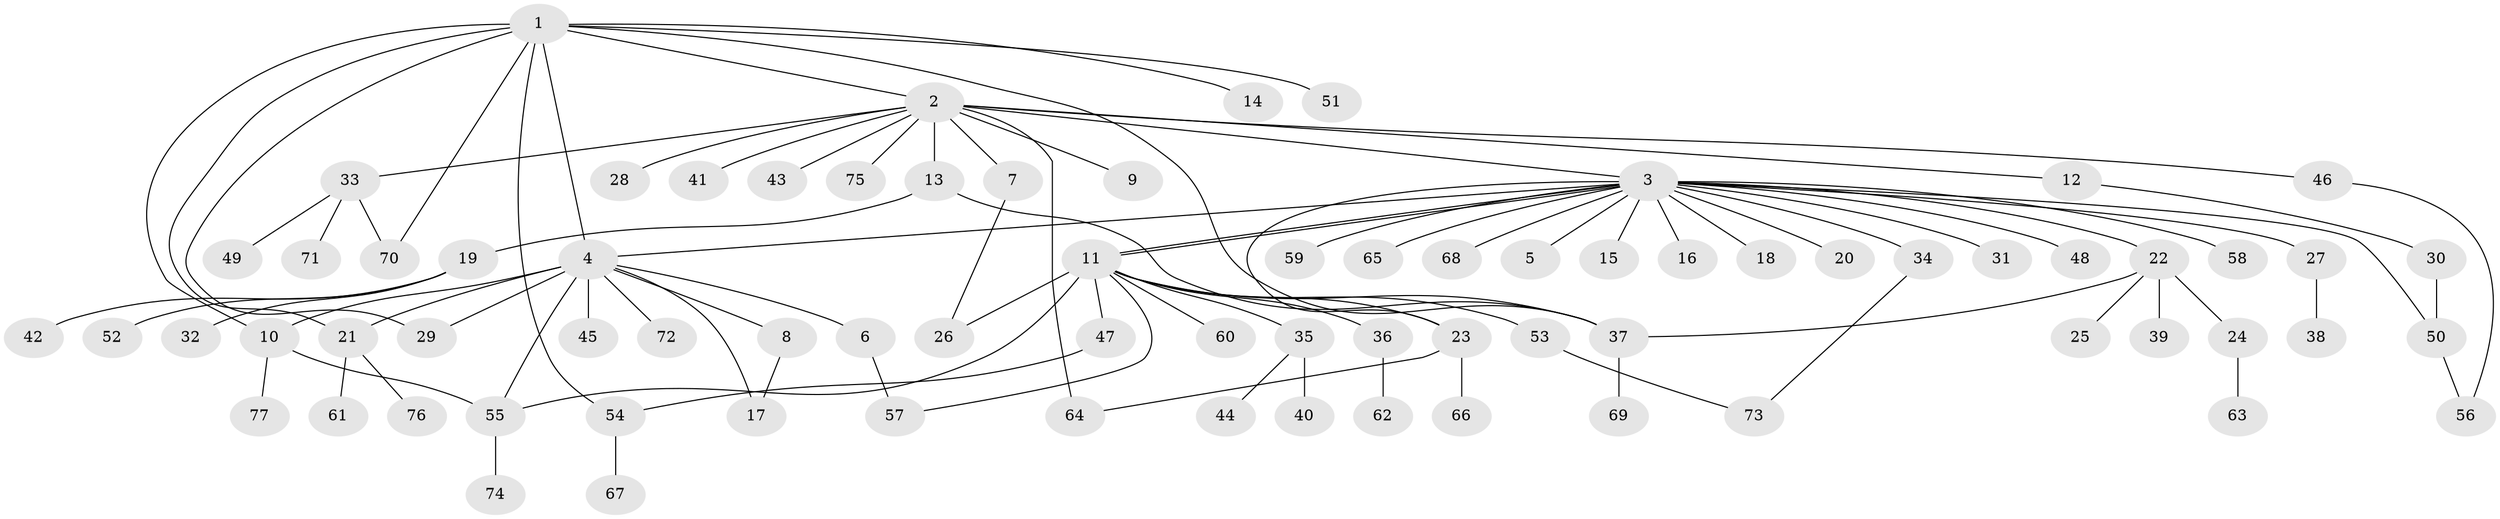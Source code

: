// Generated by graph-tools (version 1.1) at 2025/26/03/09/25 03:26:05]
// undirected, 77 vertices, 96 edges
graph export_dot {
graph [start="1"]
  node [color=gray90,style=filled];
  1;
  2;
  3;
  4;
  5;
  6;
  7;
  8;
  9;
  10;
  11;
  12;
  13;
  14;
  15;
  16;
  17;
  18;
  19;
  20;
  21;
  22;
  23;
  24;
  25;
  26;
  27;
  28;
  29;
  30;
  31;
  32;
  33;
  34;
  35;
  36;
  37;
  38;
  39;
  40;
  41;
  42;
  43;
  44;
  45;
  46;
  47;
  48;
  49;
  50;
  51;
  52;
  53;
  54;
  55;
  56;
  57;
  58;
  59;
  60;
  61;
  62;
  63;
  64;
  65;
  66;
  67;
  68;
  69;
  70;
  71;
  72;
  73;
  74;
  75;
  76;
  77;
  1 -- 2;
  1 -- 4;
  1 -- 10;
  1 -- 14;
  1 -- 21;
  1 -- 29;
  1 -- 37;
  1 -- 51;
  1 -- 54;
  1 -- 70;
  2 -- 3;
  2 -- 7;
  2 -- 9;
  2 -- 12;
  2 -- 13;
  2 -- 28;
  2 -- 33;
  2 -- 41;
  2 -- 43;
  2 -- 46;
  2 -- 64;
  2 -- 75;
  3 -- 4;
  3 -- 5;
  3 -- 11;
  3 -- 11;
  3 -- 15;
  3 -- 16;
  3 -- 18;
  3 -- 20;
  3 -- 22;
  3 -- 23;
  3 -- 27;
  3 -- 31;
  3 -- 34;
  3 -- 48;
  3 -- 50;
  3 -- 58;
  3 -- 59;
  3 -- 65;
  3 -- 68;
  4 -- 6;
  4 -- 8;
  4 -- 10;
  4 -- 17;
  4 -- 21;
  4 -- 29;
  4 -- 45;
  4 -- 55;
  4 -- 72;
  6 -- 57;
  7 -- 26;
  8 -- 17;
  10 -- 55;
  10 -- 77;
  11 -- 23;
  11 -- 26;
  11 -- 35;
  11 -- 36;
  11 -- 37;
  11 -- 47;
  11 -- 53;
  11 -- 55;
  11 -- 57;
  11 -- 60;
  12 -- 30;
  13 -- 19;
  13 -- 37;
  19 -- 32;
  19 -- 42;
  19 -- 52;
  21 -- 61;
  21 -- 76;
  22 -- 24;
  22 -- 25;
  22 -- 37;
  22 -- 39;
  23 -- 64;
  23 -- 66;
  24 -- 63;
  27 -- 38;
  30 -- 50;
  33 -- 49;
  33 -- 70;
  33 -- 71;
  34 -- 73;
  35 -- 40;
  35 -- 44;
  36 -- 62;
  37 -- 69;
  46 -- 56;
  47 -- 54;
  50 -- 56;
  53 -- 73;
  54 -- 67;
  55 -- 74;
}

